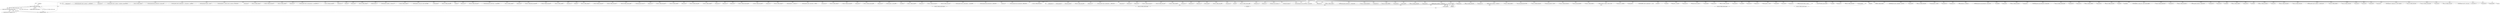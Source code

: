 digraph "0_stb_244d83bc3d859293f55812d48b3db168e581f6ab_0@pointer" {
"1000180" [label="(Call,error(f, VORBIS_invalid_first_page))"];
"1000126" [label="(Call,start_page(f))"];
"1000107" [label="(MethodParameterIn,vorb *f)"];
"1000179" [label="(Return,return error(f, VORBIS_invalid_first_page);)"];
"1002842" [label="(Call,get_bits(f,8))"];
"1000964" [label="(Call,setup_temp_malloc(f, sizeof(*c->codewords) * c->sorted_entries))"];
"1000666" [label="(Call,get_bits(f,5))"];
"1002549" [label="(Call,setup_malloc(f, sizeof(*r->classdata) * f->codebooks[r->classbook].entries))"];
"1002288" [label="(Call,error(f, VORBIS_outofmem))"];
"1001427" [label="(Call,setup_temp_free(f,mults,sizeof(mults[0])*c->lookup_values))"];
"1001381" [label="(Call,setup_malloc(f, sizeof(c->multiplicands[0]) * c->sorted_entries * c->dimensions))"];
"1001165" [label="(Call,setup_temp_free(f, lengths, c->entries))"];
"1001151" [label="(Call,setup_temp_free(f, c->codewords, sizeof(*c->codewords)*c->sorted_entries))"];
"1000435" [label="(Call,get_bits(f,8))"];
"1002572" [label="(Call,error(f, VORBIS_outofmem))"];
"1003148" [label="(Call,error(f, VORBIS_invalid_setup))"];
"1000981" [label="(Call,error(f, VORBIS_outofmem))"];
"1002811" [label="(Call,get_bits(f,4))"];
"1001067" [label="(Call,setup_malloc(f, sizeof(*c->sorted_codewords) * (c->sorted_entries+1)))"];
"1002371" [label="(Call,error(f, VORBIS_invalid_setup))"];
"1000180" [label="(Call,error(f, VORBIS_invalid_first_page))"];
"1000751" [label="(Call,get_bits(f, 5))"];
"1000248" [label="(Call,get32(f))"];
"1001874" [label="(Call,get_bits(f,8))"];
"1003265" [label="(Call,error(f, VORBIS_outofmem))"];
"1000194" [label="(Call,getn(f, header, 6))"];
"1003216" [label="(Call,setup_malloc(f, sizeof(float) * f->blocksize_1/2))"];
"1003504" [label="(Call,error(f, VORBIS_outofmem))"];
"1001739" [label="(Call,setup_malloc(f, f->floor_count * sizeof(*f->floor_config)))"];
"1003173" [label="(Call,flush_packet(f))"];
"1003067" [label="(Call,error(f, VORBIS_invalid_setup))"];
"1000263" [label="(Call,get32(f))"];
"1000567" [label="(Call,get_bits(f, 8))"];
"1000546" [label="(Call,error(f, VORBIS_invalid_setup))"];
"1000988" [label="(Call,setup_temp_malloc(f, sizeof(*values) * c->sorted_entries))"];
"1001439" [label="(Call,error(f, VORBIS_outofmem))"];
"1003053" [label="(Call,get_bits(f,8))"];
"1001878" [label="(Call,error(f, VORBIS_feature_not_supported))"];
"1003081" [label="(Call,error(f, VORBIS_invalid_setup))"];
"1002724" [label="(Call,error(f, VORBIS_outofmem))"];
"1002983" [label="(Call,get_bits(f, 4))"];
"1000212" [label="(Call,get32(f))"];
"1000181" [label="(Identifier,f)"];
"1001630" [label="(Call,error(f, VORBIS_outofmem))"];
"1000618" [label="(Call,error(f, VORBIS_invalid_setup))"];
"1002345" [label="(Call,error(f, VORBIS_invalid_setup))"];
"1000256" [label="(Call,error(f, VORBIS_invalid_first_page))"];
"1001048" [label="(Call,setup_temp_free(f, values, 0))"];
"1001925" [label="(Call,get_bits(f, 4))"];
"1000182" [label="(Identifier,VORBIS_invalid_first_page)"];
"1002408" [label="(Call,error(f, VORBIS_invalid_setup))"];
"1000955" [label="(Call,error(f, VORBIS_outofmem))"];
"1002696" [label="(Call,get_bits(f,6))"];
"1000427" [label="(Call,error(f, VORBIS_invalid_setup))"];
"1000463" [label="(Call,error(f, VORBIS_outofmem))"];
"1000551" [label="(Call,get_bits(f, 8))"];
"1002259" [label="(Call,get_bits(f, 6))"];
"1002028" [label="(Call,get_bits(f,8))"];
"1000207" [label="(Call,error(f, VORBIS_invalid_first_page))"];
"1002953" [label="(Call,error(f, VORBIS_invalid_setup))"];
"1002803" [label="(Call,get_bits(f,1))"];
"1001001" [label="(Call,error(f, VORBIS_outofmem))"];
"1003310" [label="(Call,init_blocksize(f, 1, f->blocksize_1))"];
"1000909" [label="(Call,setup_malloc(f, sizeof(c->codewords[0]) * c->entries))"];
"1002764" [label="(Call,get_bits(f,16))"];
"1000126" [label="(Call,start_page(f))"];
"1001297" [label="(Call,error(f, VORBIS_outofmem))"];
"1000520" [label="(Call,error(f, VORBIS_invalid_setup))"];
"1002388" [label="(Call,get_bits(f,6))"];
"1000216" [label="(Call,error(f, VORBIS_invalid_first_page))"];
"1003131" [label="(Call,get_bits(f,16))"];
"1000148" [label="(Call,error(f, VORBIS_invalid_first_page))"];
"1000107" [label="(MethodParameterIn,vorb *f)"];
"1000944" [label="(Call,setup_malloc(f, c->sorted_entries))"];
"1000508" [label="(Call,CHECK(f))"];
"1001087" [label="(Call,error(f, VORBIS_outofmem))"];
"1002434" [label="(Call,get_bits(f,1))"];
"1003158" [label="(Call,error(f, VORBIS_invalid_setup))"];
"1002919" [label="(Call,error(f, VORBIS_invalid_setup))"];
"1002451" [label="(Call,setup_malloc(f, sizeof(r->residue_books[0]) * r->classifications))"];
"1001327" [label="(Call,setup_temp_free(f,mults,sizeof(mults[0])*c->lookup_values))"];
"1000359" [label="(Call,skip(f, len))"];
"1001678" [label="(Call,setup_temp_free(f, mults, sizeof(mults[0])*c->lookup_values))"];
"1002999" [label="(Call,error(f, VORBIS_invalid_setup))"];
"1000168" [label="(Call,error(f, VORBIS_invalid_first_page))"];
"1000512" [label="(Call,get_bits(f, 8))"];
"1000357" [label="(Call,next_segment(f))"];
"1000375" [label="(Call,IS_PUSH_MODE(f))"];
"1001790" [label="(Call,error(f, VORBIS_invalid_setup))"];
"1003089" [label="(Call,get_bits(f, 6))"];
"1001599" [label="(Call,setup_malloc(f, sizeof(c->multiplicands[0]) * c->lookup_values))"];
"1002396" [label="(Call,get_bits(f,8))"];
"1002061" [label="(Call,get_bits(f,4))"];
"1003138" [label="(Call,get_bits(f,8))"];
"1001275" [label="(Call,error(f, VORBIS_invalid_setup))"];
"1000533" [label="(Call,error(f, VORBIS_invalid_setup))"];
"1000652" [label="(Call,error(f, VORBIS_outofmem))"];
"1000538" [label="(Call,get_bits(f, 8))"];
"1001831" [label="(Call,get_bits(f,16))"];
"1001960" [label="(Call,get_bits(f, 3))"];
"1000370" [label="(Call,start_packet(f))"];
"1001053" [label="(Call,error(f, VORBIS_invalid_setup))"];
"1000581" [label="(Call,get_bits(f, 8))"];
"1000267" [label="(Call,get8(f))"];
"1000338" [label="(Call,error(f, VORBIS_invalid_first_page))"];
"1002359" [label="(Call,get_bits(f, 24))"];
"1000592" [label="(Call,get_bits(f,1))"];
"1002866" [label="(Call,get_bits(f, ilog(f->channels-1)))"];
"1000688" [label="(Call,get_bits(f, ilog(limit)))"];
"1001141" [label="(Call,setup_temp_free(f, values, sizeof(*values)*c->sorted_entries))"];
"1001218" [label="(Call,get_bits(f, 32))"];
"1000125" [label="(Call,!start_page(f))"];
"1000822" [label="(Call,error(f, VORBIS_outofmem))"];
"1001282" [label="(Call,setup_temp_malloc(f, sizeof(mults[0]) * c->lookup_values))"];
"1001721" [label="(Call,error(f, VORBIS_invalid_setup))"];
"1002333" [label="(Call,get_bits(f, 16))"];
"1003295" [label="(Call,error(f, VORBIS_outofmem))"];
"1001904" [label="(Call,get_bits(f, 5))"];
"1000343" [label="(Call,start_page(f))"];
"1002000" [label="(Call,error(f, VORBIS_invalid_setup))"];
"1003124" [label="(Call,get_bits(f,16))"];
"1003276" [label="(Call,setup_malloc(f, sizeof(float) * f->blocksize_1/2))"];
"1000158" [label="(Call,error(f, VORBIS_invalid_first_page))"];
"1001853" [label="(Call,get_bits(f,4))"];
"1000305" [label="(Call,error(f, VORBIS_invalid_setup))"];
"1001713" [label="(Call,get_bits(f, 16))"];
"1003200" [label="(Call,setup_malloc(f, sizeof(float) * f->blocksize_1))"];
"1002799" [label="(Call,error(f, VORBIS_outofmem))"];
"1000380" [label="(Call,is_whole_packet_present(f, TRUE))"];
"1002939" [label="(Call,error(f, VORBIS_invalid_setup))"];
"1000171" [label="(ControlStructure,if (f->segments[0] != 30))"];
"1000629" [label="(Call,setup_temp_malloc(f, c->entries))"];
"1000325" [label="(Call,error(f, VORBIS_invalid_setup))"];
"1003511" [label="(Call,stb_vorbis_get_file_offset(f))"];
"1001757" [label="(Call,error(f, VORBIS_outofmem))"];
"1002781" [label="(Call,setup_malloc(f, f->channels * sizeof(*m->chan)))"];
"1002129" [label="(Call,get_bits(f, g->rangebits))"];
"1000420" [label="(Call,get8_packet(f))"];
"1001404" [label="(Call,setup_malloc(f, sizeof(c->multiplicands[0]) * c->entries        * c->dimensions))"];
"1000261" [label="(Call,get32(f))"];
"1001317" [label="(Call,get_bits(f, c->value_bits))"];
"1001210" [label="(Call,get_bits(f, 32))"];
"1002882" [label="(Call,get_bits(f, ilog(f->channels-1)))"];
"1003044" [label="(Call,get_bits(f,8))"];
"1001824" [label="(Call,get_bits(f,16))"];
"1002528" [label="(Call,error(f, VORBIS_invalid_setup))"];
"1002512" [label="(Call,get_bits(f, 8))"];
"1001691" [label="(Call,CHECK(f))"];
"1001184" [label="(Call,get_bits(f, 4))"];
"1001226" [label="(Call,get_bits(f, 4))"];
"1000643" [label="(Call,setup_malloc(f, c->entries))"];
"1001845" [label="(Call,get_bits(f,8))"];
"1002439" [label="(Call,get_bits(f,5))"];
"1001234" [label="(Call,get_bits(f,1))"];
"1000833" [label="(Call,setup_temp_free(f, lengths, c->entries))"];
"1000138" [label="(Call,error(f, VORBIS_invalid_first_page))"];
"1000241" [label="(Call,error(f, VORBIS_too_many_channels))"];
"1003515" [label="(MethodReturn,static int)"];
"1000223" [label="(Call,get8(f))"];
"1000739" [label="(Call,get_bits(f,1))"];
"1001572" [label="(Call,error(f, VORBIS_invalid_setup))"];
"1000349" [label="(Call,start_packet(f))"];
"1000185" [label="(Call,get8(f))"];
"1000330" [label="(Call,get8(f))"];
"1001116" [label="(Call,error(f, VORBIS_outofmem))"];
"1002637" [label="(Call,setup_malloc(f, sizeof(r->classdata[j][0]) * classwords))"];
"1003035" [label="(Call,get_bits(f,8))"];
"1000179" [label="(Return,return error(f, VORBIS_invalid_first_page);)"];
"1001194" [label="(Call,error(f, VORBIS_invalid_setup))"];
"1000810" [label="(Call,setup_malloc(f, c->entries))"];
"1002352" [label="(Call,get_bits(f, 24))"];
"1001778" [label="(Call,get_bits(f, 16))"];
"1003300" [label="(Call,init_blocksize(f, 0, f->blocksize_0))"];
"1001560" [label="(Call,setup_temp_free(f, mults,sizeof(mults[0])*c->lookup_values))"];
"1000895" [label="(Call,CHECK(f))"];
"1001817" [label="(Call,get_bits(f,8))"];
"1000317" [label="(Call,error(f, VORBIS_invalid_setup))"];
"1002053" [label="(Call,get_bits(f,2))"];
"1001618" [label="(Call,setup_temp_free(f, mults,sizeof(mults[0])*c->lookup_values))"];
"1000231" [label="(Call,error(f, VORBIS_invalid_first_page))"];
"1000525" [label="(Call,get_bits(f, 8))"];
"1001729" [label="(Call,get_bits(f, 6))"];
"1002470" [label="(Call,error(f, VORBIS_outofmem))"];
"1002379" [label="(Call,get_bits(f,24))"];
"1000764" [label="(Call,error(f, VORBIS_invalid_setup))"];
"1000259" [label="(Call,get32(f))"];
"1001689" [label="(Call,CHECK(f))"];
"1002269" [label="(Call,setup_malloc(f, f->residue_count * sizeof(f->residue_config[0])))"];
"1000199" [label="(Call,error(f, VORBIS_unexpected_eof))"];
"1001970" [label="(Call,get_bits(f, 2))"];
"1000404" [label="(Call,error(f, VORBIS_invalid_setup))"];
"1003234" [label="(Call,setup_malloc(f, sizeof(int16) * longest_floorlist))"];
"1001696" [label="(Call,get_bits(f, 6))"];
"1000572" [label="(Call,get_bits(f, 8))"];
"1001178" [label="(Call,CHECK(f))"];
"1000927" [label="(Call,error(f, VORBIS_outofmem))"];
"1000560" [label="(Call,get_bits(f, 8))"];
"1001591" [label="(Call,CHECK(f))"];
"1003170" [label="(Call,error(f, VORBIS_invalid_setup))"];
"1002833" [label="(Call,get_bits(f,1))"];
"1002045" [label="(Call,error(f, VORBIS_invalid_setup))"];
"1000127" [label="(Identifier,f)"];
"1001339" [label="(Call,error(f, VORBIS_invalid_setup))"];
"1000445" [label="(Call,setup_malloc(f, sizeof(*f->codebooks) * f->codebook_count))"];
"1002658" [label="(Call,error(f, VORBIS_outofmem))"];
"1000704" [label="(Call,error(f, VORBIS_invalid_setup))"];
"1003117" [label="(Call,get_bits(f,1))"];
"1000602" [label="(Call,get_bits(f,1))"];
"1001838" [label="(Call,get_bits(f,6))"];
"1002430" [label="(Call,get_bits(f,3))"];
"1002706" [label="(Call,setup_malloc(f, f->mapping_count * sizeof(*f->mapping)))"];
"1002772" [label="(Call,error(f, VORBIS_invalid_setup))"];
"1000189" [label="(Call,error(f, VORBIS_invalid_first_page))"];
"1002949" [label="(Call,get_bits(f,2))"];
"1002903" [label="(Call,error(f, VORBIS_invalid_setup))"];
"1001096" [label="(Call,setup_malloc(f, sizeof(*c->sorted_values   ) * (c->sorted_entries+1)))"];
"1001986" [label="(Call,get_bits(f, 8))"];
"1000400" [label="(Call,get8_packet(f))"];
"1000180" -> "1000179"  [label="AST: "];
"1000180" -> "1000182"  [label="CFG: "];
"1000181" -> "1000180"  [label="AST: "];
"1000182" -> "1000180"  [label="AST: "];
"1000179" -> "1000180"  [label="CFG: "];
"1000180" -> "1003515"  [label="DDG: VORBIS_invalid_first_page"];
"1000180" -> "1003515"  [label="DDG: f"];
"1000180" -> "1003515"  [label="DDG: error(f, VORBIS_invalid_first_page)"];
"1000180" -> "1000179"  [label="DDG: error(f, VORBIS_invalid_first_page)"];
"1000126" -> "1000180"  [label="DDG: f"];
"1000107" -> "1000180"  [label="DDG: f"];
"1000126" -> "1000125"  [label="AST: "];
"1000126" -> "1000127"  [label="CFG: "];
"1000127" -> "1000126"  [label="AST: "];
"1000125" -> "1000126"  [label="CFG: "];
"1000126" -> "1003515"  [label="DDG: f"];
"1000126" -> "1000125"  [label="DDG: f"];
"1000107" -> "1000126"  [label="DDG: f"];
"1000126" -> "1000138"  [label="DDG: f"];
"1000126" -> "1000148"  [label="DDG: f"];
"1000126" -> "1000158"  [label="DDG: f"];
"1000126" -> "1000168"  [label="DDG: f"];
"1000126" -> "1000185"  [label="DDG: f"];
"1000107" -> "1000106"  [label="AST: "];
"1000107" -> "1003515"  [label="DDG: f"];
"1000107" -> "1000138"  [label="DDG: f"];
"1000107" -> "1000148"  [label="DDG: f"];
"1000107" -> "1000158"  [label="DDG: f"];
"1000107" -> "1000168"  [label="DDG: f"];
"1000107" -> "1000185"  [label="DDG: f"];
"1000107" -> "1000189"  [label="DDG: f"];
"1000107" -> "1000194"  [label="DDG: f"];
"1000107" -> "1000199"  [label="DDG: f"];
"1000107" -> "1000207"  [label="DDG: f"];
"1000107" -> "1000212"  [label="DDG: f"];
"1000107" -> "1000216"  [label="DDG: f"];
"1000107" -> "1000223"  [label="DDG: f"];
"1000107" -> "1000231"  [label="DDG: f"];
"1000107" -> "1000241"  [label="DDG: f"];
"1000107" -> "1000248"  [label="DDG: f"];
"1000107" -> "1000256"  [label="DDG: f"];
"1000107" -> "1000259"  [label="DDG: f"];
"1000107" -> "1000261"  [label="DDG: f"];
"1000107" -> "1000263"  [label="DDG: f"];
"1000107" -> "1000267"  [label="DDG: f"];
"1000107" -> "1000305"  [label="DDG: f"];
"1000107" -> "1000317"  [label="DDG: f"];
"1000107" -> "1000325"  [label="DDG: f"];
"1000107" -> "1000330"  [label="DDG: f"];
"1000107" -> "1000338"  [label="DDG: f"];
"1000107" -> "1000343"  [label="DDG: f"];
"1000107" -> "1000349"  [label="DDG: f"];
"1000107" -> "1000357"  [label="DDG: f"];
"1000107" -> "1000359"  [label="DDG: f"];
"1000107" -> "1000370"  [label="DDG: f"];
"1000107" -> "1000375"  [label="DDG: f"];
"1000107" -> "1000380"  [label="DDG: f"];
"1000107" -> "1000400"  [label="DDG: f"];
"1000107" -> "1000404"  [label="DDG: f"];
"1000107" -> "1000420"  [label="DDG: f"];
"1000107" -> "1000427"  [label="DDG: f"];
"1000107" -> "1000435"  [label="DDG: f"];
"1000107" -> "1000445"  [label="DDG: f"];
"1000107" -> "1000463"  [label="DDG: f"];
"1000107" -> "1000508"  [label="DDG: f"];
"1000107" -> "1000512"  [label="DDG: f"];
"1000107" -> "1000520"  [label="DDG: f"];
"1000107" -> "1000525"  [label="DDG: f"];
"1000107" -> "1000533"  [label="DDG: f"];
"1000107" -> "1000538"  [label="DDG: f"];
"1000107" -> "1000546"  [label="DDG: f"];
"1000107" -> "1000551"  [label="DDG: f"];
"1000107" -> "1000560"  [label="DDG: f"];
"1000107" -> "1000567"  [label="DDG: f"];
"1000107" -> "1000572"  [label="DDG: f"];
"1000107" -> "1000581"  [label="DDG: f"];
"1000107" -> "1000592"  [label="DDG: f"];
"1000107" -> "1000602"  [label="DDG: f"];
"1000107" -> "1000618"  [label="DDG: f"];
"1000107" -> "1000629"  [label="DDG: f"];
"1000107" -> "1000643"  [label="DDG: f"];
"1000107" -> "1000652"  [label="DDG: f"];
"1000107" -> "1000666"  [label="DDG: f"];
"1000107" -> "1000688"  [label="DDG: f"];
"1000107" -> "1000704"  [label="DDG: f"];
"1000107" -> "1000739"  [label="DDG: f"];
"1000107" -> "1000751"  [label="DDG: f"];
"1000107" -> "1000764"  [label="DDG: f"];
"1000107" -> "1000810"  [label="DDG: f"];
"1000107" -> "1000822"  [label="DDG: f"];
"1000107" -> "1000833"  [label="DDG: f"];
"1000107" -> "1000895"  [label="DDG: f"];
"1000107" -> "1000909"  [label="DDG: f"];
"1000107" -> "1000927"  [label="DDG: f"];
"1000107" -> "1000944"  [label="DDG: f"];
"1000107" -> "1000955"  [label="DDG: f"];
"1000107" -> "1000964"  [label="DDG: f"];
"1000107" -> "1000981"  [label="DDG: f"];
"1000107" -> "1000988"  [label="DDG: f"];
"1000107" -> "1001001"  [label="DDG: f"];
"1000107" -> "1001048"  [label="DDG: f"];
"1000107" -> "1001053"  [label="DDG: f"];
"1000107" -> "1001067"  [label="DDG: f"];
"1000107" -> "1001087"  [label="DDG: f"];
"1000107" -> "1001096"  [label="DDG: f"];
"1000107" -> "1001116"  [label="DDG: f"];
"1000107" -> "1001141"  [label="DDG: f"];
"1000107" -> "1001151"  [label="DDG: f"];
"1000107" -> "1001165"  [label="DDG: f"];
"1000107" -> "1001178"  [label="DDG: f"];
"1000107" -> "1001184"  [label="DDG: f"];
"1000107" -> "1001194"  [label="DDG: f"];
"1000107" -> "1001210"  [label="DDG: f"];
"1000107" -> "1001218"  [label="DDG: f"];
"1000107" -> "1001226"  [label="DDG: f"];
"1000107" -> "1001234"  [label="DDG: f"];
"1000107" -> "1001275"  [label="DDG: f"];
"1000107" -> "1001282"  [label="DDG: f"];
"1000107" -> "1001297"  [label="DDG: f"];
"1000107" -> "1001317"  [label="DDG: f"];
"1000107" -> "1001327"  [label="DDG: f"];
"1000107" -> "1001339"  [label="DDG: f"];
"1000107" -> "1001381"  [label="DDG: f"];
"1000107" -> "1001404"  [label="DDG: f"];
"1000107" -> "1001427"  [label="DDG: f"];
"1000107" -> "1001439"  [label="DDG: f"];
"1000107" -> "1001560"  [label="DDG: f"];
"1000107" -> "1001572"  [label="DDG: f"];
"1000107" -> "1001591"  [label="DDG: f"];
"1000107" -> "1001599"  [label="DDG: f"];
"1000107" -> "1001618"  [label="DDG: f"];
"1000107" -> "1001630"  [label="DDG: f"];
"1000107" -> "1001678"  [label="DDG: f"];
"1000107" -> "1001689"  [label="DDG: f"];
"1000107" -> "1001691"  [label="DDG: f"];
"1000107" -> "1001696"  [label="DDG: f"];
"1000107" -> "1001713"  [label="DDG: f"];
"1000107" -> "1001721"  [label="DDG: f"];
"1000107" -> "1001729"  [label="DDG: f"];
"1000107" -> "1001739"  [label="DDG: f"];
"1000107" -> "1001757"  [label="DDG: f"];
"1000107" -> "1001778"  [label="DDG: f"];
"1000107" -> "1001790"  [label="DDG: f"];
"1000107" -> "1001817"  [label="DDG: f"];
"1000107" -> "1001824"  [label="DDG: f"];
"1000107" -> "1001831"  [label="DDG: f"];
"1000107" -> "1001838"  [label="DDG: f"];
"1000107" -> "1001845"  [label="DDG: f"];
"1000107" -> "1001853"  [label="DDG: f"];
"1000107" -> "1001874"  [label="DDG: f"];
"1000107" -> "1001878"  [label="DDG: f"];
"1000107" -> "1001904"  [label="DDG: f"];
"1000107" -> "1001925"  [label="DDG: f"];
"1000107" -> "1001960"  [label="DDG: f"];
"1000107" -> "1001970"  [label="DDG: f"];
"1000107" -> "1001986"  [label="DDG: f"];
"1000107" -> "1002000"  [label="DDG: f"];
"1000107" -> "1002028"  [label="DDG: f"];
"1000107" -> "1002045"  [label="DDG: f"];
"1000107" -> "1002053"  [label="DDG: f"];
"1000107" -> "1002061"  [label="DDG: f"];
"1000107" -> "1002129"  [label="DDG: f"];
"1000107" -> "1002259"  [label="DDG: f"];
"1000107" -> "1002269"  [label="DDG: f"];
"1000107" -> "1002288"  [label="DDG: f"];
"1000107" -> "1002333"  [label="DDG: f"];
"1000107" -> "1002345"  [label="DDG: f"];
"1000107" -> "1002352"  [label="DDG: f"];
"1000107" -> "1002359"  [label="DDG: f"];
"1000107" -> "1002371"  [label="DDG: f"];
"1000107" -> "1002379"  [label="DDG: f"];
"1000107" -> "1002388"  [label="DDG: f"];
"1000107" -> "1002396"  [label="DDG: f"];
"1000107" -> "1002408"  [label="DDG: f"];
"1000107" -> "1002430"  [label="DDG: f"];
"1000107" -> "1002434"  [label="DDG: f"];
"1000107" -> "1002439"  [label="DDG: f"];
"1000107" -> "1002451"  [label="DDG: f"];
"1000107" -> "1002470"  [label="DDG: f"];
"1000107" -> "1002512"  [label="DDG: f"];
"1000107" -> "1002528"  [label="DDG: f"];
"1000107" -> "1002549"  [label="DDG: f"];
"1000107" -> "1002572"  [label="DDG: f"];
"1000107" -> "1002637"  [label="DDG: f"];
"1000107" -> "1002658"  [label="DDG: f"];
"1000107" -> "1002696"  [label="DDG: f"];
"1000107" -> "1002706"  [label="DDG: f"];
"1000107" -> "1002724"  [label="DDG: f"];
"1000107" -> "1002764"  [label="DDG: f"];
"1000107" -> "1002772"  [label="DDG: f"];
"1000107" -> "1002781"  [label="DDG: f"];
"1000107" -> "1002799"  [label="DDG: f"];
"1000107" -> "1002803"  [label="DDG: f"];
"1000107" -> "1002811"  [label="DDG: f"];
"1000107" -> "1002833"  [label="DDG: f"];
"1000107" -> "1002842"  [label="DDG: f"];
"1000107" -> "1002866"  [label="DDG: f"];
"1000107" -> "1002882"  [label="DDG: f"];
"1000107" -> "1002903"  [label="DDG: f"];
"1000107" -> "1002919"  [label="DDG: f"];
"1000107" -> "1002939"  [label="DDG: f"];
"1000107" -> "1002949"  [label="DDG: f"];
"1000107" -> "1002953"  [label="DDG: f"];
"1000107" -> "1002983"  [label="DDG: f"];
"1000107" -> "1002999"  [label="DDG: f"];
"1000107" -> "1003035"  [label="DDG: f"];
"1000107" -> "1003044"  [label="DDG: f"];
"1000107" -> "1003053"  [label="DDG: f"];
"1000107" -> "1003067"  [label="DDG: f"];
"1000107" -> "1003081"  [label="DDG: f"];
"1000107" -> "1003089"  [label="DDG: f"];
"1000107" -> "1003117"  [label="DDG: f"];
"1000107" -> "1003124"  [label="DDG: f"];
"1000107" -> "1003131"  [label="DDG: f"];
"1000107" -> "1003138"  [label="DDG: f"];
"1000107" -> "1003148"  [label="DDG: f"];
"1000107" -> "1003158"  [label="DDG: f"];
"1000107" -> "1003170"  [label="DDG: f"];
"1000107" -> "1003173"  [label="DDG: f"];
"1000107" -> "1003200"  [label="DDG: f"];
"1000107" -> "1003216"  [label="DDG: f"];
"1000107" -> "1003234"  [label="DDG: f"];
"1000107" -> "1003265"  [label="DDG: f"];
"1000107" -> "1003276"  [label="DDG: f"];
"1000107" -> "1003295"  [label="DDG: f"];
"1000107" -> "1003300"  [label="DDG: f"];
"1000107" -> "1003310"  [label="DDG: f"];
"1000107" -> "1003504"  [label="DDG: f"];
"1000107" -> "1003511"  [label="DDG: f"];
"1000179" -> "1000171"  [label="AST: "];
"1003515" -> "1000179"  [label="CFG: "];
"1000179" -> "1003515"  [label="DDG: <RET>"];
}
